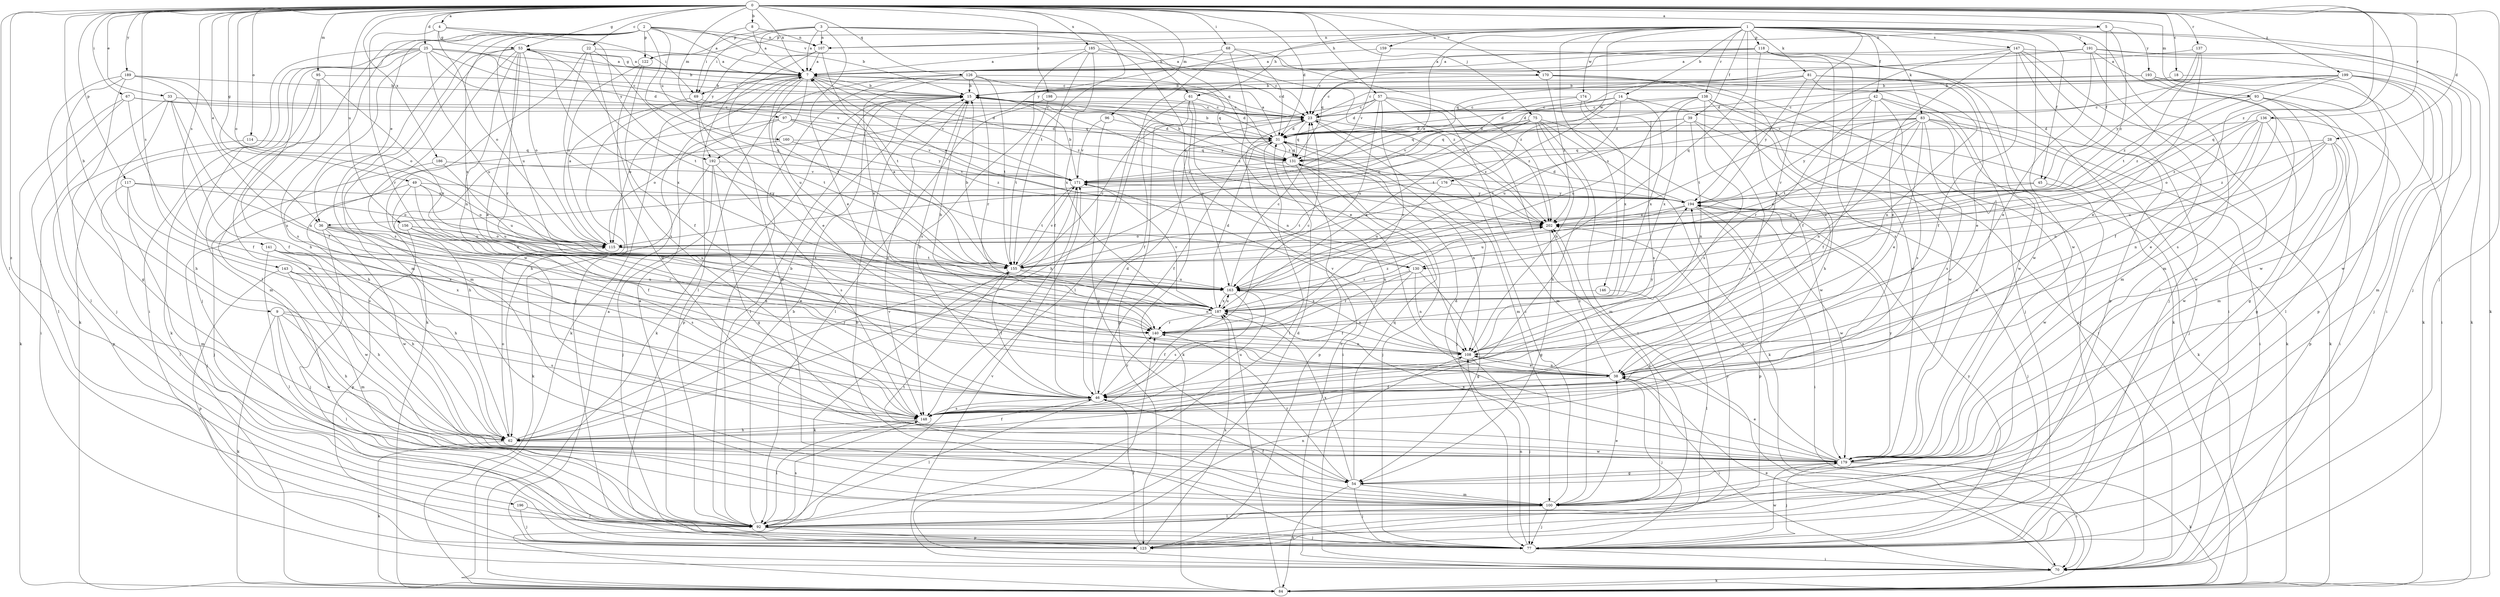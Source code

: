 strict digraph  {
0;
1;
2;
3;
4;
5;
7;
8;
9;
14;
15;
18;
22;
23;
25;
28;
31;
33;
36;
38;
39;
42;
45;
46;
49;
53;
54;
57;
61;
62;
67;
68;
69;
70;
75;
77;
81;
83;
84;
92;
93;
95;
96;
97;
100;
107;
108;
114;
115;
117;
118;
122;
123;
126;
130;
131;
136;
137;
138;
140;
141;
143;
146;
147;
148;
155;
156;
159;
160;
163;
170;
171;
174;
176;
179;
185;
186;
187;
189;
191;
192;
193;
194;
196;
198;
199;
202;
0 -> 4  [label=a];
0 -> 5  [label=a];
0 -> 7  [label=a];
0 -> 8  [label=b];
0 -> 9  [label=b];
0 -> 18  [label=c];
0 -> 22  [label=c];
0 -> 25  [label=d];
0 -> 28  [label=d];
0 -> 31  [label=d];
0 -> 33  [label=e];
0 -> 36  [label=e];
0 -> 49  [label=g];
0 -> 53  [label=g];
0 -> 57  [label=h];
0 -> 67  [label=i];
0 -> 68  [label=i];
0 -> 75  [label=j];
0 -> 77  [label=j];
0 -> 92  [label=l];
0 -> 93  [label=m];
0 -> 95  [label=m];
0 -> 96  [label=m];
0 -> 97  [label=m];
0 -> 114  [label=o];
0 -> 115  [label=o];
0 -> 117  [label=p];
0 -> 126  [label=q];
0 -> 130  [label=q];
0 -> 136  [label=r];
0 -> 137  [label=r];
0 -> 141  [label=s];
0 -> 143  [label=s];
0 -> 155  [label=t];
0 -> 156  [label=u];
0 -> 170  [label=v];
0 -> 185  [label=x];
0 -> 186  [label=x];
0 -> 189  [label=y];
0 -> 196  [label=z];
0 -> 198  [label=z];
0 -> 199  [label=z];
0 -> 202  [label=z];
1 -> 14  [label=b];
1 -> 36  [label=e];
1 -> 39  [label=f];
1 -> 42  [label=f];
1 -> 45  [label=f];
1 -> 61  [label=h];
1 -> 77  [label=j];
1 -> 81  [label=k];
1 -> 83  [label=k];
1 -> 84  [label=k];
1 -> 100  [label=m];
1 -> 107  [label=n];
1 -> 118  [label=p];
1 -> 122  [label=p];
1 -> 130  [label=q];
1 -> 138  [label=r];
1 -> 140  [label=r];
1 -> 146  [label=s];
1 -> 147  [label=s];
1 -> 159  [label=u];
1 -> 174  [label=w];
1 -> 176  [label=w];
1 -> 179  [label=w];
1 -> 191  [label=y];
1 -> 192  [label=y];
2 -> 7  [label=a];
2 -> 15  [label=b];
2 -> 36  [label=e];
2 -> 92  [label=l];
2 -> 100  [label=m];
2 -> 107  [label=n];
2 -> 122  [label=p];
2 -> 130  [label=q];
2 -> 148  [label=s];
2 -> 160  [label=u];
2 -> 163  [label=u];
2 -> 170  [label=v];
2 -> 187  [label=x];
3 -> 7  [label=a];
3 -> 38  [label=e];
3 -> 61  [label=h];
3 -> 69  [label=i];
3 -> 107  [label=n];
3 -> 122  [label=p];
3 -> 130  [label=q];
3 -> 131  [label=q];
3 -> 192  [label=y];
4 -> 53  [label=g];
4 -> 69  [label=i];
4 -> 115  [label=o];
4 -> 140  [label=r];
4 -> 192  [label=y];
5 -> 45  [label=f];
5 -> 107  [label=n];
5 -> 193  [label=y];
5 -> 202  [label=z];
7 -> 15  [label=b];
7 -> 23  [label=c];
7 -> 38  [label=e];
7 -> 53  [label=g];
7 -> 69  [label=i];
7 -> 84  [label=k];
7 -> 155  [label=t];
7 -> 163  [label=u];
7 -> 171  [label=v];
7 -> 202  [label=z];
8 -> 7  [label=a];
8 -> 69  [label=i];
8 -> 107  [label=n];
9 -> 62  [label=h];
9 -> 84  [label=k];
9 -> 92  [label=l];
9 -> 140  [label=r];
9 -> 148  [label=s];
9 -> 179  [label=w];
14 -> 23  [label=c];
14 -> 31  [label=d];
14 -> 155  [label=t];
14 -> 163  [label=u];
14 -> 179  [label=w];
14 -> 187  [label=x];
15 -> 23  [label=c];
15 -> 31  [label=d];
15 -> 92  [label=l];
15 -> 115  [label=o];
15 -> 123  [label=p];
15 -> 148  [label=s];
15 -> 194  [label=y];
15 -> 202  [label=z];
18 -> 15  [label=b];
18 -> 179  [label=w];
22 -> 7  [label=a];
22 -> 84  [label=k];
22 -> 140  [label=r];
22 -> 148  [label=s];
22 -> 179  [label=w];
23 -> 31  [label=d];
23 -> 84  [label=k];
23 -> 100  [label=m];
23 -> 131  [label=q];
23 -> 202  [label=z];
25 -> 7  [label=a];
25 -> 15  [label=b];
25 -> 23  [label=c];
25 -> 31  [label=d];
25 -> 62  [label=h];
25 -> 70  [label=i];
25 -> 77  [label=j];
25 -> 84  [label=k];
25 -> 148  [label=s];
25 -> 163  [label=u];
25 -> 171  [label=v];
28 -> 54  [label=g];
28 -> 108  [label=n];
28 -> 123  [label=p];
28 -> 131  [label=q];
28 -> 163  [label=u];
28 -> 179  [label=w];
28 -> 202  [label=z];
31 -> 7  [label=a];
31 -> 15  [label=b];
31 -> 46  [label=f];
31 -> 70  [label=i];
31 -> 77  [label=j];
31 -> 92  [label=l];
31 -> 131  [label=q];
33 -> 23  [label=c];
33 -> 46  [label=f];
33 -> 62  [label=h];
33 -> 70  [label=i];
33 -> 108  [label=n];
36 -> 38  [label=e];
36 -> 62  [label=h];
36 -> 77  [label=j];
36 -> 115  [label=o];
36 -> 148  [label=s];
36 -> 179  [label=w];
38 -> 46  [label=f];
38 -> 70  [label=i];
38 -> 77  [label=j];
38 -> 108  [label=n];
38 -> 202  [label=z];
39 -> 31  [label=d];
39 -> 84  [label=k];
39 -> 108  [label=n];
39 -> 148  [label=s];
39 -> 155  [label=t];
39 -> 171  [label=v];
42 -> 23  [label=c];
42 -> 46  [label=f];
42 -> 77  [label=j];
42 -> 84  [label=k];
42 -> 140  [label=r];
42 -> 148  [label=s];
42 -> 155  [label=t];
45 -> 115  [label=o];
45 -> 179  [label=w];
45 -> 194  [label=y];
46 -> 15  [label=b];
46 -> 31  [label=d];
46 -> 92  [label=l];
46 -> 140  [label=r];
46 -> 148  [label=s];
49 -> 46  [label=f];
49 -> 77  [label=j];
49 -> 115  [label=o];
49 -> 163  [label=u];
49 -> 187  [label=x];
49 -> 194  [label=y];
53 -> 7  [label=a];
53 -> 23  [label=c];
53 -> 38  [label=e];
53 -> 100  [label=m];
53 -> 108  [label=n];
53 -> 115  [label=o];
53 -> 140  [label=r];
53 -> 148  [label=s];
53 -> 155  [label=t];
53 -> 179  [label=w];
53 -> 187  [label=x];
54 -> 77  [label=j];
54 -> 84  [label=k];
54 -> 100  [label=m];
54 -> 131  [label=q];
54 -> 140  [label=r];
54 -> 187  [label=x];
57 -> 23  [label=c];
57 -> 31  [label=d];
57 -> 70  [label=i];
57 -> 100  [label=m];
57 -> 123  [label=p];
57 -> 140  [label=r];
57 -> 163  [label=u];
57 -> 202  [label=z];
61 -> 23  [label=c];
61 -> 46  [label=f];
61 -> 62  [label=h];
61 -> 108  [label=n];
61 -> 163  [label=u];
62 -> 15  [label=b];
62 -> 46  [label=f];
62 -> 84  [label=k];
62 -> 115  [label=o];
62 -> 171  [label=v];
62 -> 179  [label=w];
67 -> 23  [label=c];
67 -> 31  [label=d];
67 -> 46  [label=f];
67 -> 84  [label=k];
67 -> 92  [label=l];
68 -> 7  [label=a];
68 -> 31  [label=d];
68 -> 38  [label=e];
68 -> 92  [label=l];
68 -> 202  [label=z];
69 -> 62  [label=h];
69 -> 131  [label=q];
69 -> 155  [label=t];
70 -> 23  [label=c];
70 -> 38  [label=e];
70 -> 84  [label=k];
70 -> 140  [label=r];
70 -> 171  [label=v];
75 -> 31  [label=d];
75 -> 62  [label=h];
75 -> 84  [label=k];
75 -> 100  [label=m];
75 -> 108  [label=n];
75 -> 131  [label=q];
75 -> 171  [label=v];
75 -> 179  [label=w];
75 -> 187  [label=x];
77 -> 15  [label=b];
77 -> 70  [label=i];
77 -> 108  [label=n];
77 -> 179  [label=w];
77 -> 194  [label=y];
81 -> 15  [label=b];
81 -> 23  [label=c];
81 -> 38  [label=e];
81 -> 108  [label=n];
81 -> 171  [label=v];
81 -> 179  [label=w];
81 -> 194  [label=y];
83 -> 31  [label=d];
83 -> 38  [label=e];
83 -> 70  [label=i];
83 -> 77  [label=j];
83 -> 108  [label=n];
83 -> 131  [label=q];
83 -> 148  [label=s];
83 -> 155  [label=t];
83 -> 163  [label=u];
83 -> 179  [label=w];
83 -> 194  [label=y];
84 -> 187  [label=x];
92 -> 7  [label=a];
92 -> 15  [label=b];
92 -> 31  [label=d];
92 -> 77  [label=j];
92 -> 108  [label=n];
92 -> 123  [label=p];
92 -> 148  [label=s];
93 -> 23  [label=c];
93 -> 92  [label=l];
93 -> 100  [label=m];
93 -> 179  [label=w];
93 -> 202  [label=z];
95 -> 15  [label=b];
95 -> 84  [label=k];
95 -> 100  [label=m];
95 -> 179  [label=w];
95 -> 187  [label=x];
96 -> 31  [label=d];
96 -> 54  [label=g];
96 -> 171  [label=v];
97 -> 31  [label=d];
97 -> 62  [label=h];
97 -> 115  [label=o];
97 -> 171  [label=v];
97 -> 194  [label=y];
100 -> 23  [label=c];
100 -> 38  [label=e];
100 -> 46  [label=f];
100 -> 77  [label=j];
100 -> 92  [label=l];
100 -> 155  [label=t];
100 -> 202  [label=z];
107 -> 7  [label=a];
107 -> 92  [label=l];
107 -> 100  [label=m];
107 -> 155  [label=t];
108 -> 38  [label=e];
108 -> 77  [label=j];
108 -> 171  [label=v];
108 -> 194  [label=y];
114 -> 123  [label=p];
114 -> 131  [label=q];
115 -> 7  [label=a];
115 -> 155  [label=t];
117 -> 92  [label=l];
117 -> 100  [label=m];
117 -> 115  [label=o];
117 -> 148  [label=s];
117 -> 194  [label=y];
118 -> 7  [label=a];
118 -> 23  [label=c];
118 -> 38  [label=e];
118 -> 46  [label=f];
118 -> 131  [label=q];
118 -> 148  [label=s];
118 -> 179  [label=w];
122 -> 46  [label=f];
122 -> 77  [label=j];
122 -> 115  [label=o];
123 -> 7  [label=a];
123 -> 46  [label=f];
123 -> 187  [label=x];
123 -> 194  [label=y];
126 -> 15  [label=b];
126 -> 84  [label=k];
126 -> 92  [label=l];
126 -> 131  [label=q];
126 -> 140  [label=r];
126 -> 155  [label=t];
126 -> 187  [label=x];
126 -> 202  [label=z];
130 -> 46  [label=f];
130 -> 54  [label=g];
130 -> 108  [label=n];
130 -> 140  [label=r];
130 -> 163  [label=u];
131 -> 15  [label=b];
131 -> 77  [label=j];
131 -> 108  [label=n];
131 -> 123  [label=p];
131 -> 171  [label=v];
136 -> 31  [label=d];
136 -> 38  [label=e];
136 -> 54  [label=g];
136 -> 70  [label=i];
136 -> 108  [label=n];
136 -> 115  [label=o];
136 -> 202  [label=z];
137 -> 7  [label=a];
137 -> 38  [label=e];
137 -> 155  [label=t];
137 -> 194  [label=y];
138 -> 23  [label=c];
138 -> 31  [label=d];
138 -> 62  [label=h];
138 -> 70  [label=i];
138 -> 84  [label=k];
138 -> 148  [label=s];
138 -> 163  [label=u];
138 -> 187  [label=x];
140 -> 15  [label=b];
140 -> 23  [label=c];
140 -> 108  [label=n];
140 -> 202  [label=z];
141 -> 62  [label=h];
141 -> 92  [label=l];
141 -> 155  [label=t];
141 -> 179  [label=w];
141 -> 187  [label=x];
143 -> 62  [label=h];
143 -> 100  [label=m];
143 -> 123  [label=p];
143 -> 163  [label=u];
143 -> 187  [label=x];
146 -> 92  [label=l];
146 -> 187  [label=x];
147 -> 7  [label=a];
147 -> 38  [label=e];
147 -> 46  [label=f];
147 -> 70  [label=i];
147 -> 77  [label=j];
147 -> 84  [label=k];
147 -> 123  [label=p];
147 -> 194  [label=y];
148 -> 62  [label=h];
148 -> 92  [label=l];
148 -> 163  [label=u];
155 -> 7  [label=a];
155 -> 15  [label=b];
155 -> 23  [label=c];
155 -> 46  [label=f];
155 -> 84  [label=k];
155 -> 108  [label=n];
155 -> 163  [label=u];
155 -> 171  [label=v];
156 -> 38  [label=e];
156 -> 115  [label=o];
156 -> 123  [label=p];
156 -> 140  [label=r];
156 -> 163  [label=u];
159 -> 7  [label=a];
159 -> 84  [label=k];
159 -> 171  [label=v];
160 -> 62  [label=h];
160 -> 131  [label=q];
160 -> 202  [label=z];
163 -> 23  [label=c];
163 -> 108  [label=n];
163 -> 148  [label=s];
163 -> 187  [label=x];
170 -> 15  [label=b];
170 -> 70  [label=i];
170 -> 77  [label=j];
170 -> 179  [label=w];
170 -> 202  [label=z];
171 -> 15  [label=b];
171 -> 148  [label=s];
171 -> 155  [label=t];
171 -> 194  [label=y];
174 -> 23  [label=c];
174 -> 115  [label=o];
174 -> 148  [label=s];
174 -> 187  [label=x];
176 -> 155  [label=t];
176 -> 163  [label=u];
176 -> 194  [label=y];
179 -> 31  [label=d];
179 -> 38  [label=e];
179 -> 54  [label=g];
179 -> 70  [label=i];
179 -> 77  [label=j];
179 -> 84  [label=k];
179 -> 187  [label=x];
179 -> 194  [label=y];
179 -> 202  [label=z];
185 -> 7  [label=a];
185 -> 23  [label=c];
185 -> 46  [label=f];
185 -> 148  [label=s];
185 -> 187  [label=x];
185 -> 202  [label=z];
186 -> 77  [label=j];
186 -> 163  [label=u];
186 -> 171  [label=v];
187 -> 31  [label=d];
187 -> 46  [label=f];
187 -> 140  [label=r];
187 -> 163  [label=u];
187 -> 171  [label=v];
187 -> 202  [label=z];
189 -> 15  [label=b];
189 -> 46  [label=f];
189 -> 54  [label=g];
189 -> 77  [label=j];
189 -> 92  [label=l];
189 -> 115  [label=o];
191 -> 7  [label=a];
191 -> 38  [label=e];
191 -> 70  [label=i];
191 -> 84  [label=k];
191 -> 92  [label=l];
191 -> 100  [label=m];
191 -> 131  [label=q];
192 -> 54  [label=g];
192 -> 77  [label=j];
192 -> 84  [label=k];
192 -> 148  [label=s];
192 -> 171  [label=v];
193 -> 15  [label=b];
193 -> 23  [label=c];
193 -> 70  [label=i];
193 -> 123  [label=p];
193 -> 148  [label=s];
194 -> 31  [label=d];
194 -> 70  [label=i];
194 -> 77  [label=j];
194 -> 123  [label=p];
194 -> 163  [label=u];
194 -> 179  [label=w];
194 -> 202  [label=z];
196 -> 77  [label=j];
196 -> 92  [label=l];
198 -> 23  [label=c];
198 -> 92  [label=l];
198 -> 155  [label=t];
199 -> 15  [label=b];
199 -> 31  [label=d];
199 -> 46  [label=f];
199 -> 77  [label=j];
199 -> 100  [label=m];
199 -> 171  [label=v];
199 -> 179  [label=w];
199 -> 202  [label=z];
202 -> 7  [label=a];
202 -> 54  [label=g];
202 -> 115  [label=o];
}
